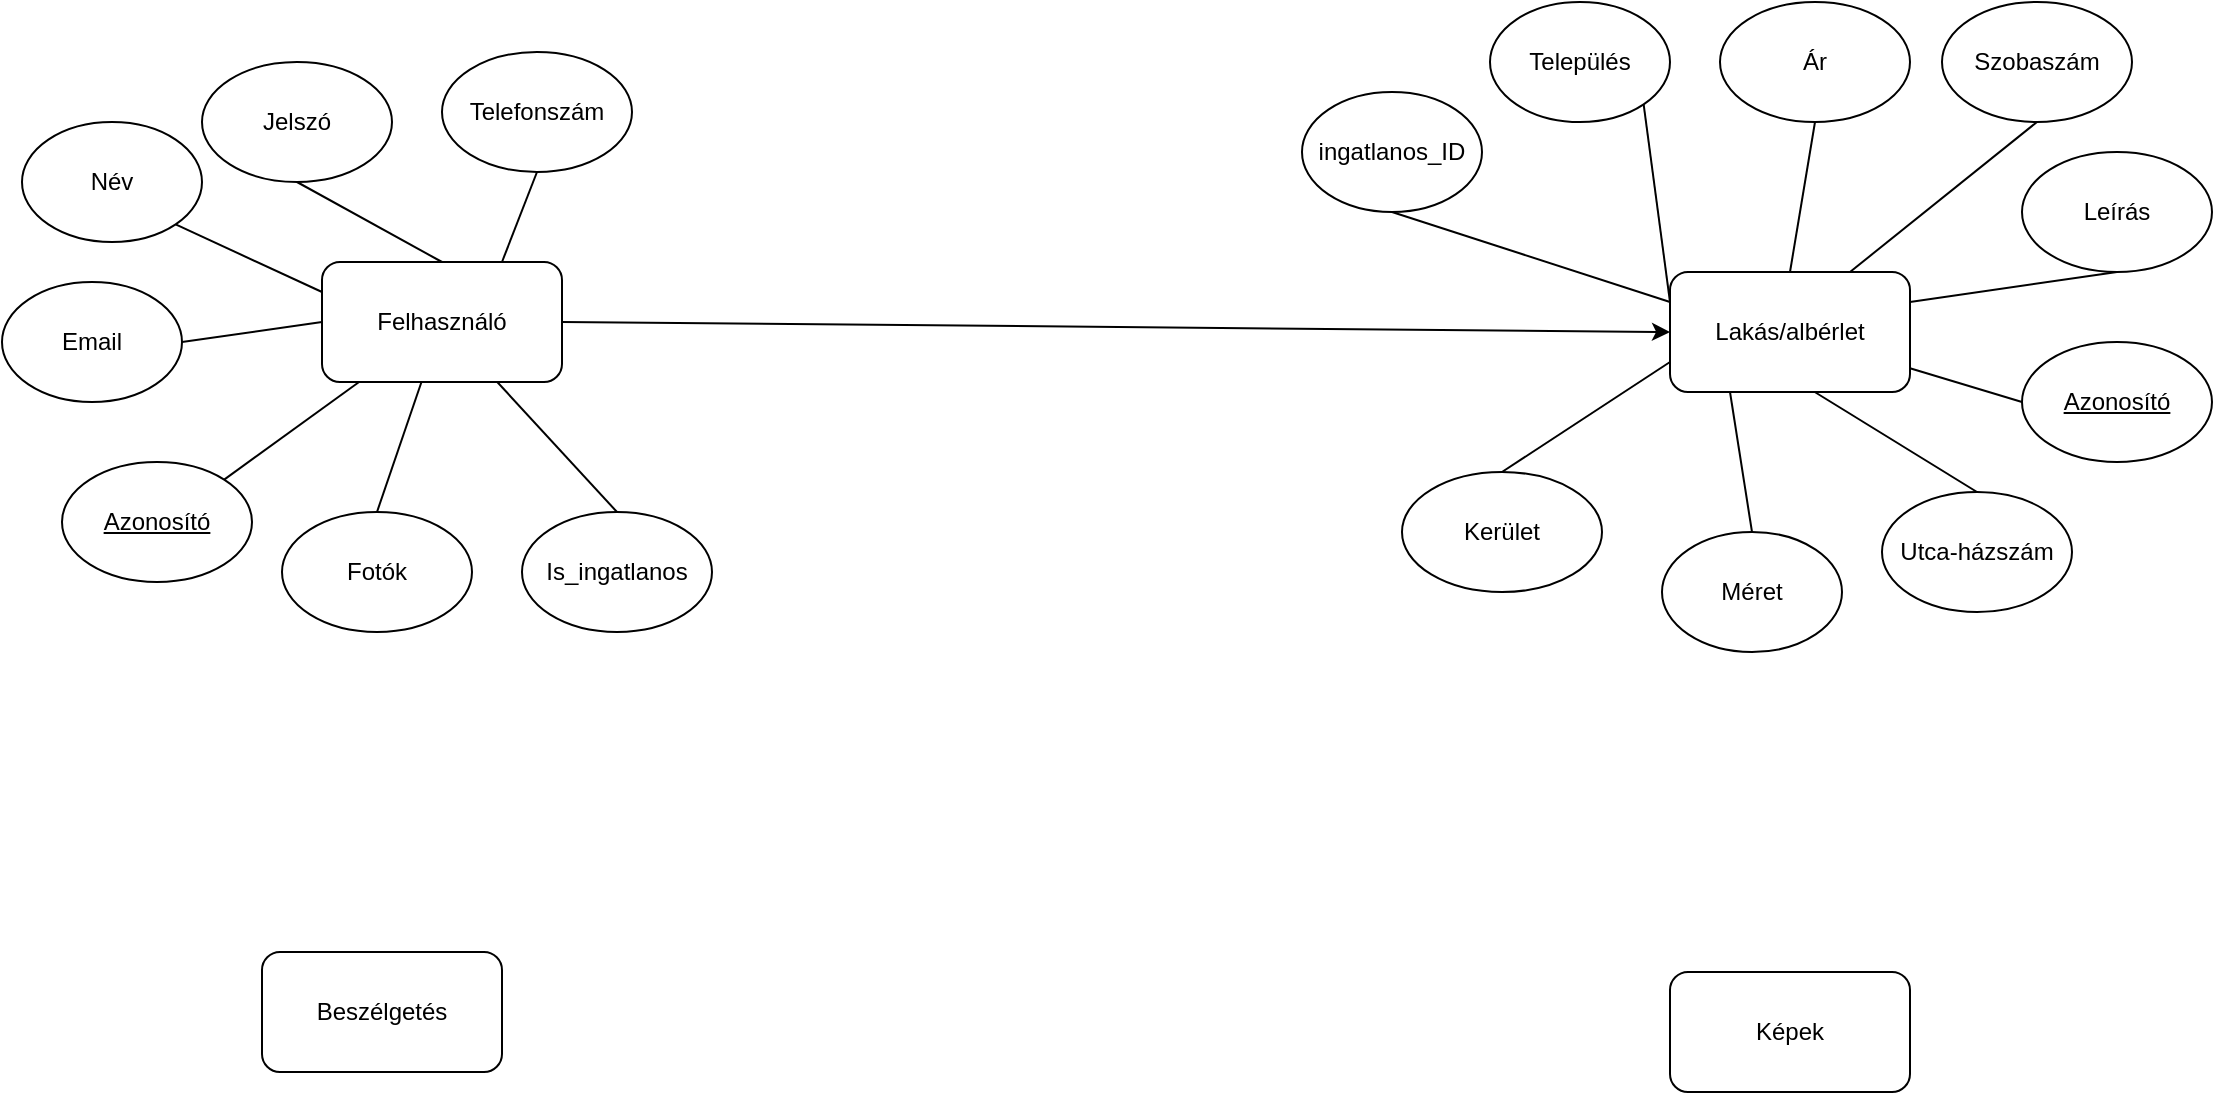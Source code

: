 <mxfile version="23.1.7" type="device">
  <diagram name="1 oldal" id="PtcyVpy5C_HaF79vpfbb">
    <mxGraphModel dx="1434" dy="738" grid="1" gridSize="10" guides="1" tooltips="1" connect="1" arrows="1" fold="1" page="1" pageScale="1" pageWidth="1169" pageHeight="827" math="0" shadow="0">
      <root>
        <mxCell id="0" />
        <mxCell id="1" parent="0" />
        <mxCell id="wsx41-Qk7XKqfbQMxI6e-1" value="Felhasználó" style="rounded=1;whiteSpace=wrap;html=1;" parent="1" vertex="1">
          <mxGeometry x="210" y="135" width="120" height="60" as="geometry" />
        </mxCell>
        <mxCell id="wsx41-Qk7XKqfbQMxI6e-8" style="rounded=0;orthogonalLoop=1;jettySize=auto;html=1;exitX=1;exitY=1;exitDx=0;exitDy=0;entryX=0;entryY=0.25;entryDx=0;entryDy=0;endArrow=none;endFill=0;" parent="1" source="wsx41-Qk7XKqfbQMxI6e-4" target="wsx41-Qk7XKqfbQMxI6e-1" edge="1">
          <mxGeometry relative="1" as="geometry" />
        </mxCell>
        <mxCell id="wsx41-Qk7XKqfbQMxI6e-4" value="Név&lt;br&gt;" style="ellipse;whiteSpace=wrap;html=1;" parent="1" vertex="1">
          <mxGeometry x="60" y="65" width="90" height="60" as="geometry" />
        </mxCell>
        <mxCell id="wsx41-Qk7XKqfbQMxI6e-7" style="rounded=0;orthogonalLoop=1;jettySize=auto;html=1;exitX=1;exitY=0.5;exitDx=0;exitDy=0;entryX=0;entryY=0.5;entryDx=0;entryDy=0;strokeWidth=1;endArrow=none;endFill=0;" parent="1" source="wsx41-Qk7XKqfbQMxI6e-5" target="wsx41-Qk7XKqfbQMxI6e-1" edge="1">
          <mxGeometry relative="1" as="geometry" />
        </mxCell>
        <mxCell id="wsx41-Qk7XKqfbQMxI6e-5" value="Email" style="ellipse;whiteSpace=wrap;html=1;" parent="1" vertex="1">
          <mxGeometry x="50" y="145" width="90" height="60" as="geometry" />
        </mxCell>
        <mxCell id="wsx41-Qk7XKqfbQMxI6e-9" style="rounded=0;orthogonalLoop=1;jettySize=auto;html=1;exitX=0.5;exitY=1;exitDx=0;exitDy=0;entryX=0.5;entryY=0;entryDx=0;entryDy=0;endArrow=none;endFill=0;" parent="1" source="wsx41-Qk7XKqfbQMxI6e-6" target="wsx41-Qk7XKqfbQMxI6e-1" edge="1">
          <mxGeometry relative="1" as="geometry" />
        </mxCell>
        <mxCell id="wsx41-Qk7XKqfbQMxI6e-6" value="Jelszó" style="ellipse;whiteSpace=wrap;html=1;" parent="1" vertex="1">
          <mxGeometry x="150" y="35" width="95" height="60" as="geometry" />
        </mxCell>
        <mxCell id="wsx41-Qk7XKqfbQMxI6e-11" style="rounded=0;orthogonalLoop=1;jettySize=auto;html=1;exitX=0.5;exitY=1;exitDx=0;exitDy=0;entryX=0.75;entryY=0;entryDx=0;entryDy=0;endArrow=none;endFill=0;" parent="1" source="wsx41-Qk7XKqfbQMxI6e-10" target="wsx41-Qk7XKqfbQMxI6e-1" edge="1">
          <mxGeometry relative="1" as="geometry" />
        </mxCell>
        <mxCell id="wsx41-Qk7XKqfbQMxI6e-10" value="Telefonszám" style="ellipse;whiteSpace=wrap;html=1;" parent="1" vertex="1">
          <mxGeometry x="270" y="30" width="95" height="60" as="geometry" />
        </mxCell>
        <mxCell id="wsx41-Qk7XKqfbQMxI6e-13" style="rounded=0;orthogonalLoop=1;jettySize=auto;html=1;exitX=1;exitY=0;exitDx=0;exitDy=0;endArrow=none;endFill=0;" parent="1" source="wsx41-Qk7XKqfbQMxI6e-12" target="wsx41-Qk7XKqfbQMxI6e-1" edge="1">
          <mxGeometry relative="1" as="geometry" />
        </mxCell>
        <mxCell id="wsx41-Qk7XKqfbQMxI6e-12" value="&lt;u&gt;Azonosító&lt;/u&gt;" style="ellipse;whiteSpace=wrap;html=1;" parent="1" vertex="1">
          <mxGeometry x="80" y="235" width="95" height="60" as="geometry" />
        </mxCell>
        <mxCell id="wsx41-Qk7XKqfbQMxI6e-25" value="Lakás/albérlet" style="rounded=1;whiteSpace=wrap;html=1;" parent="1" vertex="1">
          <mxGeometry x="884" y="140" width="120" height="60" as="geometry" />
        </mxCell>
        <mxCell id="wsx41-Qk7XKqfbQMxI6e-26" style="rounded=0;orthogonalLoop=1;jettySize=auto;html=1;exitX=1;exitY=1;exitDx=0;exitDy=0;entryX=0;entryY=0.25;entryDx=0;entryDy=0;endArrow=none;endFill=0;" parent="1" source="wsx41-Qk7XKqfbQMxI6e-27" target="wsx41-Qk7XKqfbQMxI6e-25" edge="1">
          <mxGeometry relative="1" as="geometry" />
        </mxCell>
        <mxCell id="wsx41-Qk7XKqfbQMxI6e-27" value="Település" style="ellipse;whiteSpace=wrap;html=1;" parent="1" vertex="1">
          <mxGeometry x="794" y="5" width="90" height="60" as="geometry" />
        </mxCell>
        <mxCell id="wsx41-Qk7XKqfbQMxI6e-28" style="rounded=0;orthogonalLoop=1;jettySize=auto;html=1;exitX=0.5;exitY=0;exitDx=0;exitDy=0;entryX=0.25;entryY=1;entryDx=0;entryDy=0;strokeWidth=1;endArrow=none;endFill=0;" parent="1" source="wsx41-Qk7XKqfbQMxI6e-29" target="wsx41-Qk7XKqfbQMxI6e-25" edge="1">
          <mxGeometry relative="1" as="geometry" />
        </mxCell>
        <mxCell id="wsx41-Qk7XKqfbQMxI6e-29" value="Méret" style="ellipse;whiteSpace=wrap;html=1;" parent="1" vertex="1">
          <mxGeometry x="880" y="270" width="90" height="60" as="geometry" />
        </mxCell>
        <mxCell id="wsx41-Qk7XKqfbQMxI6e-30" style="rounded=0;orthogonalLoop=1;jettySize=auto;html=1;exitX=0.5;exitY=1;exitDx=0;exitDy=0;entryX=0.5;entryY=0;entryDx=0;entryDy=0;endArrow=none;endFill=0;" parent="1" source="wsx41-Qk7XKqfbQMxI6e-31" target="wsx41-Qk7XKqfbQMxI6e-25" edge="1">
          <mxGeometry relative="1" as="geometry" />
        </mxCell>
        <mxCell id="wsx41-Qk7XKqfbQMxI6e-31" value="Ár" style="ellipse;whiteSpace=wrap;html=1;" parent="1" vertex="1">
          <mxGeometry x="909" y="5" width="95" height="60" as="geometry" />
        </mxCell>
        <mxCell id="wsx41-Qk7XKqfbQMxI6e-32" style="rounded=0;orthogonalLoop=1;jettySize=auto;html=1;exitX=0.5;exitY=1;exitDx=0;exitDy=0;entryX=0.75;entryY=0;entryDx=0;entryDy=0;endArrow=none;endFill=0;" parent="1" source="wsx41-Qk7XKqfbQMxI6e-33" target="wsx41-Qk7XKqfbQMxI6e-25" edge="1">
          <mxGeometry relative="1" as="geometry" />
        </mxCell>
        <mxCell id="wsx41-Qk7XKqfbQMxI6e-33" value="Szobaszám" style="ellipse;whiteSpace=wrap;html=1;" parent="1" vertex="1">
          <mxGeometry x="1020" y="5" width="95" height="60" as="geometry" />
        </mxCell>
        <mxCell id="wsx41-Qk7XKqfbQMxI6e-34" style="rounded=0;orthogonalLoop=1;jettySize=auto;html=1;exitX=0;exitY=0.5;exitDx=0;exitDy=0;endArrow=none;endFill=0;" parent="1" source="wsx41-Qk7XKqfbQMxI6e-35" target="wsx41-Qk7XKqfbQMxI6e-25" edge="1">
          <mxGeometry relative="1" as="geometry" />
        </mxCell>
        <mxCell id="wsx41-Qk7XKqfbQMxI6e-35" value="&lt;u&gt;Azonosító&lt;/u&gt;" style="ellipse;whiteSpace=wrap;html=1;" parent="1" vertex="1">
          <mxGeometry x="1060" y="175" width="95" height="60" as="geometry" />
        </mxCell>
        <mxCell id="wsx41-Qk7XKqfbQMxI6e-37" style="rounded=0;orthogonalLoop=1;jettySize=auto;html=1;exitX=0.5;exitY=1;exitDx=0;exitDy=0;entryX=1;entryY=0.25;entryDx=0;entryDy=0;endArrow=none;endFill=0;" parent="1" source="wsx41-Qk7XKqfbQMxI6e-36" target="wsx41-Qk7XKqfbQMxI6e-25" edge="1">
          <mxGeometry relative="1" as="geometry" />
        </mxCell>
        <mxCell id="wsx41-Qk7XKqfbQMxI6e-36" value="Leírás" style="ellipse;whiteSpace=wrap;html=1;" parent="1" vertex="1">
          <mxGeometry x="1060" y="80" width="95" height="60" as="geometry" />
        </mxCell>
        <mxCell id="wsx41-Qk7XKqfbQMxI6e-41" style="rounded=0;orthogonalLoop=1;jettySize=auto;html=1;exitX=0.5;exitY=0;exitDx=0;exitDy=0;entryX=0.603;entryY=1;entryDx=0;entryDy=0;entryPerimeter=0;endArrow=none;endFill=0;" parent="1" source="wsx41-Qk7XKqfbQMxI6e-40" target="wsx41-Qk7XKqfbQMxI6e-25" edge="1">
          <mxGeometry relative="1" as="geometry" />
        </mxCell>
        <mxCell id="wsx41-Qk7XKqfbQMxI6e-40" value="Utca-házszám&lt;br&gt;" style="ellipse;whiteSpace=wrap;html=1;" parent="1" vertex="1">
          <mxGeometry x="990" y="250" width="95" height="60" as="geometry" />
        </mxCell>
        <mxCell id="wsx41-Qk7XKqfbQMxI6e-45" style="rounded=0;orthogonalLoop=1;jettySize=auto;html=1;exitX=0.5;exitY=0;exitDx=0;exitDy=0;endArrow=none;endFill=0;" parent="1" source="wsx41-Qk7XKqfbQMxI6e-44" target="wsx41-Qk7XKqfbQMxI6e-1" edge="1">
          <mxGeometry relative="1" as="geometry" />
        </mxCell>
        <mxCell id="wsx41-Qk7XKqfbQMxI6e-44" value="Fotók" style="ellipse;whiteSpace=wrap;html=1;" parent="1" vertex="1">
          <mxGeometry x="190" y="260" width="95" height="60" as="geometry" />
        </mxCell>
        <mxCell id="VRwQBvOVTPG4wdSr7d21-5" style="rounded=0;orthogonalLoop=1;jettySize=auto;html=1;exitX=1;exitY=0.5;exitDx=0;exitDy=0;entryX=0;entryY=0.5;entryDx=0;entryDy=0;" parent="1" source="wsx41-Qk7XKqfbQMxI6e-1" target="wsx41-Qk7XKqfbQMxI6e-25" edge="1">
          <mxGeometry relative="1" as="geometry">
            <mxPoint x="695" y="170" as="sourcePoint" />
          </mxGeometry>
        </mxCell>
        <mxCell id="VRwQBvOVTPG4wdSr7d21-6" style="rounded=0;orthogonalLoop=1;jettySize=auto;html=1;exitX=0;exitY=0.25;exitDx=0;exitDy=0;endArrow=none;endFill=0;entryX=0.5;entryY=1;entryDx=0;entryDy=0;" parent="1" source="wsx41-Qk7XKqfbQMxI6e-25" target="VRwQBvOVTPG4wdSr7d21-7" edge="1">
          <mxGeometry relative="1" as="geometry">
            <mxPoint x="608" y="70" as="targetPoint" />
            <mxPoint x="607.5" y="130" as="sourcePoint" />
          </mxGeometry>
        </mxCell>
        <mxCell id="VRwQBvOVTPG4wdSr7d21-7" value="ingatlanos_ID" style="ellipse;whiteSpace=wrap;html=1;" parent="1" vertex="1">
          <mxGeometry x="700" y="50" width="90" height="60" as="geometry" />
        </mxCell>
        <mxCell id="VRwQBvOVTPG4wdSr7d21-8" value="Beszélgetés" style="rounded=1;whiteSpace=wrap;html=1;" parent="1" vertex="1">
          <mxGeometry x="180" y="480" width="120" height="60" as="geometry" />
        </mxCell>
        <mxCell id="VRwQBvOVTPG4wdSr7d21-11" value="Képek" style="rounded=1;whiteSpace=wrap;html=1;" parent="1" vertex="1">
          <mxGeometry x="884" y="490" width="120" height="60" as="geometry" />
        </mxCell>
        <mxCell id="VRwQBvOVTPG4wdSr7d21-13" style="rounded=0;orthogonalLoop=1;jettySize=auto;html=1;exitX=0.5;exitY=0;exitDx=0;exitDy=0;strokeColor=default;endArrow=none;endFill=0;" parent="1" source="VRwQBvOVTPG4wdSr7d21-12" target="wsx41-Qk7XKqfbQMxI6e-1" edge="1">
          <mxGeometry relative="1" as="geometry" />
        </mxCell>
        <mxCell id="VRwQBvOVTPG4wdSr7d21-12" value="Is_ingatlanos" style="ellipse;whiteSpace=wrap;html=1;" parent="1" vertex="1">
          <mxGeometry x="310" y="260" width="95" height="60" as="geometry" />
        </mxCell>
        <mxCell id="ab2y2jbYb46r0rhojLhP-3" style="rounded=0;orthogonalLoop=1;jettySize=auto;html=1;exitX=0.5;exitY=0;exitDx=0;exitDy=0;endArrow=none;endFill=0;entryX=0;entryY=0.75;entryDx=0;entryDy=0;" edge="1" parent="1" source="ab2y2jbYb46r0rhojLhP-2" target="wsx41-Qk7XKqfbQMxI6e-25">
          <mxGeometry relative="1" as="geometry" />
        </mxCell>
        <mxCell id="ab2y2jbYb46r0rhojLhP-2" value="Kerület" style="ellipse;whiteSpace=wrap;html=1;" vertex="1" parent="1">
          <mxGeometry x="750" y="240" width="100" height="60" as="geometry" />
        </mxCell>
      </root>
    </mxGraphModel>
  </diagram>
</mxfile>
